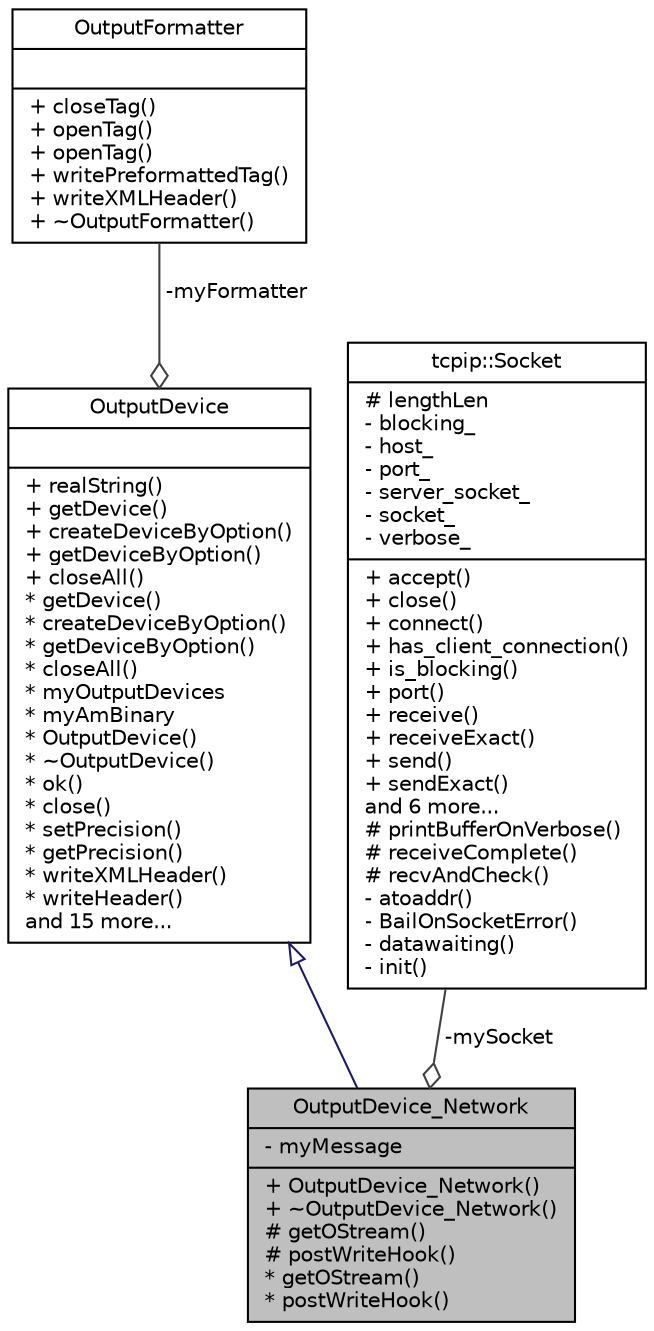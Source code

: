 digraph "OutputDevice_Network"
{
  edge [fontname="Helvetica",fontsize="10",labelfontname="Helvetica",labelfontsize="10"];
  node [fontname="Helvetica",fontsize="10",shape=record];
  Node2 [label="{OutputDevice_Network\n|- myMessage\l|+ OutputDevice_Network()\l+ ~OutputDevice_Network()\l# getOStream()\l# postWriteHook()\l* getOStream()\l* postWriteHook()\l}",height=0.2,width=0.4,color="black", fillcolor="grey75", style="filled", fontcolor="black"];
  Node3 -> Node2 [dir="back",color="midnightblue",fontsize="10",style="solid",arrowtail="onormal",fontname="Helvetica"];
  Node3 [label="{OutputDevice\n||+ realString()\l+ getDevice()\l+ createDeviceByOption()\l+ getDeviceByOption()\l+ closeAll()\l* getDevice()\l* createDeviceByOption()\l* getDeviceByOption()\l* closeAll()\l* myOutputDevices\l* myAmBinary\l* OutputDevice()\l* ~OutputDevice()\l* ok()\l* close()\l* setPrecision()\l* getPrecision()\l* writeXMLHeader()\l* writeHeader()\land 15 more...\l}",height=0.2,width=0.4,color="black", fillcolor="white", style="filled",URL="$de/da0/class_output_device.html",tooltip="Static storage of an output device and its base (abstract) implementation. "];
  Node4 -> Node3 [color="grey25",fontsize="10",style="solid",label=" -myFormatter" ,arrowhead="odiamond",fontname="Helvetica"];
  Node4 [label="{OutputFormatter\n||+ closeTag()\l+ openTag()\l+ openTag()\l+ writePreformattedTag()\l+ writeXMLHeader()\l+ ~OutputFormatter()\l}",height=0.2,width=0.4,color="black", fillcolor="white", style="filled",URL="$d9/d84/class_output_formatter.html",tooltip="Abstract base class for output formatters. "];
  Node5 -> Node2 [color="grey25",fontsize="10",style="solid",label=" -mySocket" ,arrowhead="odiamond",fontname="Helvetica"];
  Node5 [label="{tcpip::Socket\n|# lengthLen\l- blocking_\l- host_\l- port_\l- server_socket_\l- socket_\l- verbose_\l|+ accept()\l+ close()\l+ connect()\l+ has_client_connection()\l+ is_blocking()\l+ port()\l+ receive()\l+ receiveExact()\l+ send()\l+ sendExact()\land 6 more...\l# printBufferOnVerbose()\l# receiveComplete()\l# recvAndCheck()\l- atoaddr()\l- BailOnSocketError()\l- datawaiting()\l- init()\l}",height=0.2,width=0.4,color="black", fillcolor="white", style="filled",URL="$d9/d80/classtcpip_1_1_socket.html"];
}
